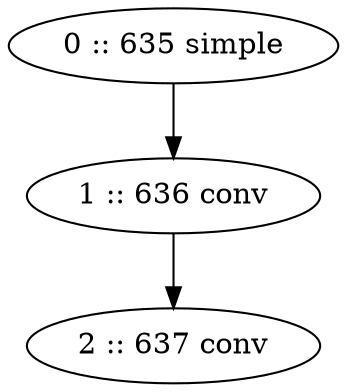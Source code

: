 // ./images/arch.gv
digraph "./images/arch" {
	0 [label="0 :: 635 simple"]
	1 [label="1 :: 636 conv"]
	2 [label="2 :: 637 conv"]
	0 -> 1
	1 -> 2
}
